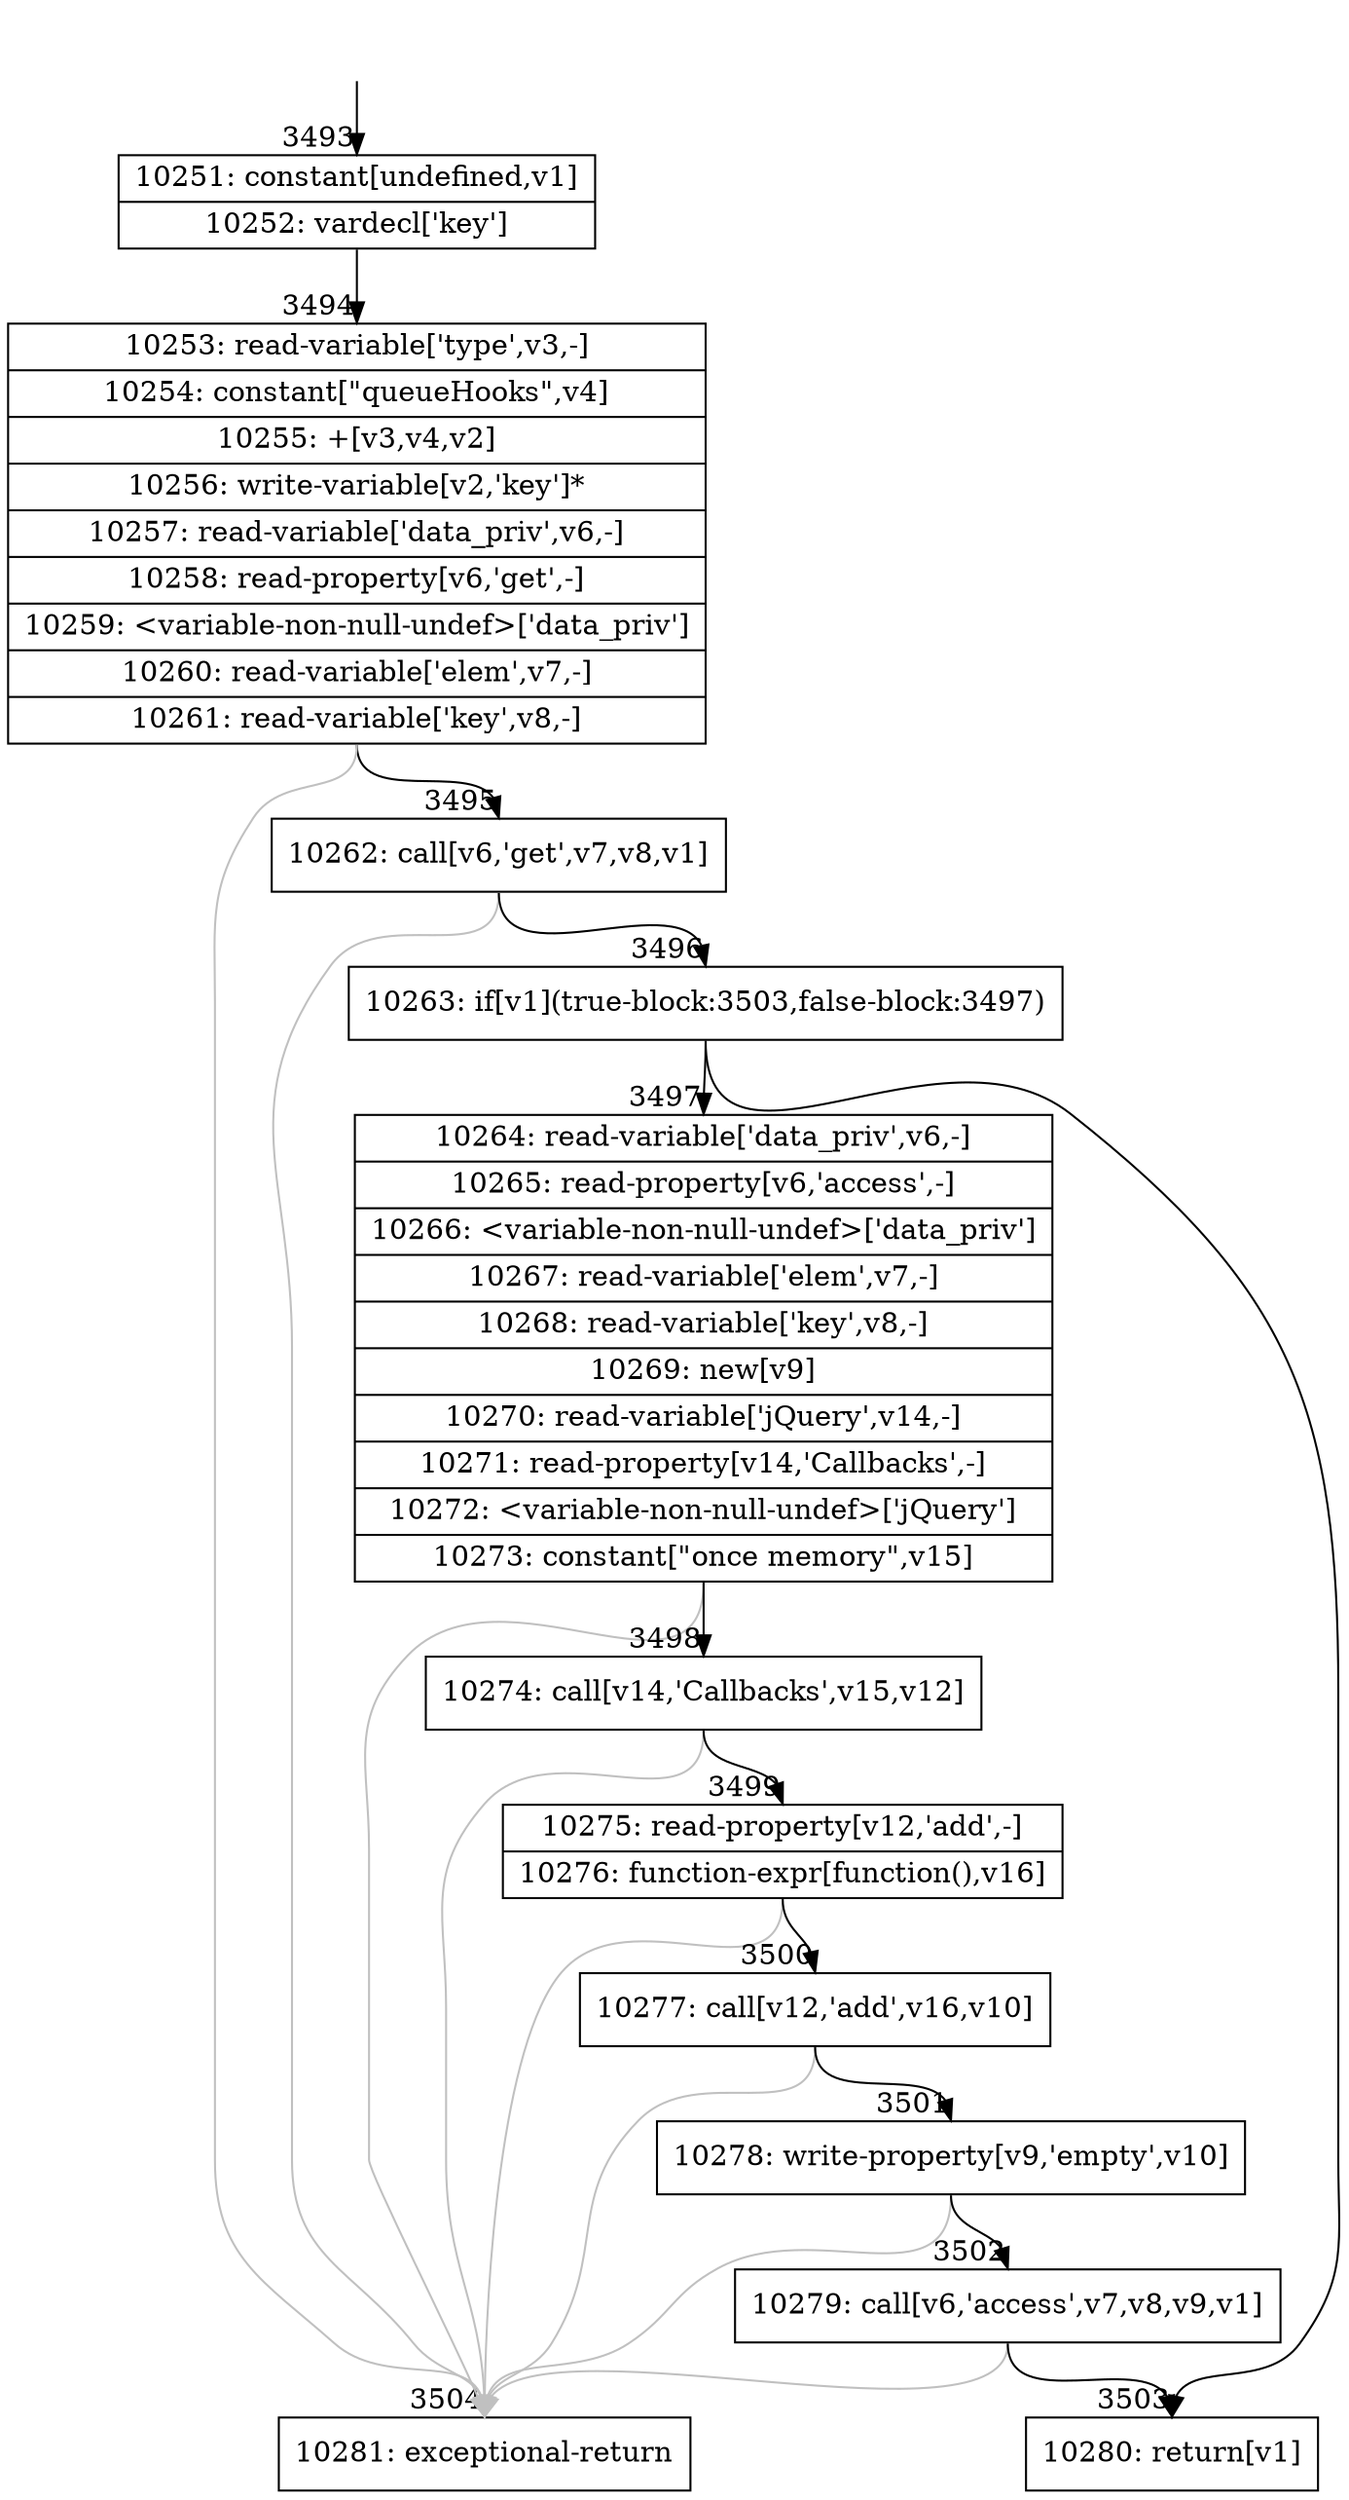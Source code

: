 digraph {
rankdir="TD"
BB_entry230[shape=none,label=""];
BB_entry230 -> BB3493 [tailport=s, headport=n, headlabel="    3493"]
BB3493 [shape=record label="{10251: constant[undefined,v1]|10252: vardecl['key']}" ] 
BB3493 -> BB3494 [tailport=s, headport=n, headlabel="      3494"]
BB3494 [shape=record label="{10253: read-variable['type',v3,-]|10254: constant[\"queueHooks\",v4]|10255: +[v3,v4,v2]|10256: write-variable[v2,'key']*|10257: read-variable['data_priv',v6,-]|10258: read-property[v6,'get',-]|10259: \<variable-non-null-undef\>['data_priv']|10260: read-variable['elem',v7,-]|10261: read-variable['key',v8,-]}" ] 
BB3494 -> BB3495 [tailport=s, headport=n, headlabel="      3495"]
BB3494 -> BB3504 [tailport=s, headport=n, color=gray, headlabel="      3504"]
BB3495 [shape=record label="{10262: call[v6,'get',v7,v8,v1]}" ] 
BB3495 -> BB3496 [tailport=s, headport=n, headlabel="      3496"]
BB3495 -> BB3504 [tailport=s, headport=n, color=gray]
BB3496 [shape=record label="{10263: if[v1](true-block:3503,false-block:3497)}" ] 
BB3496 -> BB3503 [tailport=s, headport=n, headlabel="      3503"]
BB3496 -> BB3497 [tailport=s, headport=n, headlabel="      3497"]
BB3497 [shape=record label="{10264: read-variable['data_priv',v6,-]|10265: read-property[v6,'access',-]|10266: \<variable-non-null-undef\>['data_priv']|10267: read-variable['elem',v7,-]|10268: read-variable['key',v8,-]|10269: new[v9]|10270: read-variable['jQuery',v14,-]|10271: read-property[v14,'Callbacks',-]|10272: \<variable-non-null-undef\>['jQuery']|10273: constant[\"once memory\",v15]}" ] 
BB3497 -> BB3498 [tailport=s, headport=n, headlabel="      3498"]
BB3497 -> BB3504 [tailport=s, headport=n, color=gray]
BB3498 [shape=record label="{10274: call[v14,'Callbacks',v15,v12]}" ] 
BB3498 -> BB3499 [tailport=s, headport=n, headlabel="      3499"]
BB3498 -> BB3504 [tailport=s, headport=n, color=gray]
BB3499 [shape=record label="{10275: read-property[v12,'add',-]|10276: function-expr[function(),v16]}" ] 
BB3499 -> BB3500 [tailport=s, headport=n, headlabel="      3500"]
BB3499 -> BB3504 [tailport=s, headport=n, color=gray]
BB3500 [shape=record label="{10277: call[v12,'add',v16,v10]}" ] 
BB3500 -> BB3501 [tailport=s, headport=n, headlabel="      3501"]
BB3500 -> BB3504 [tailport=s, headport=n, color=gray]
BB3501 [shape=record label="{10278: write-property[v9,'empty',v10]}" ] 
BB3501 -> BB3502 [tailport=s, headport=n, headlabel="      3502"]
BB3501 -> BB3504 [tailport=s, headport=n, color=gray]
BB3502 [shape=record label="{10279: call[v6,'access',v7,v8,v9,v1]}" ] 
BB3502 -> BB3503 [tailport=s, headport=n]
BB3502 -> BB3504 [tailport=s, headport=n, color=gray]
BB3503 [shape=record label="{10280: return[v1]}" ] 
BB3504 [shape=record label="{10281: exceptional-return}" ] 
}
